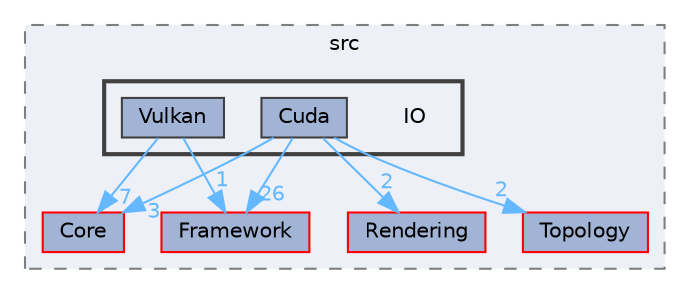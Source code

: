 digraph "D:/Peridyno/peridyno/src/IO"
{
 // LATEX_PDF_SIZE
  bgcolor="transparent";
  edge [fontname=Helvetica,fontsize=10,labelfontname=Helvetica,labelfontsize=10];
  node [fontname=Helvetica,fontsize=10,shape=box,height=0.2,width=0.4];
  compound=true
  subgraph clusterdir_6a6e80a0c5c1b65cddfc9bdbf102d730 {
    graph [ bgcolor="#edf0f7", pencolor="grey50", label="src", fontname=Helvetica,fontsize=10 style="filled,dashed", URL="dir_6a6e80a0c5c1b65cddfc9bdbf102d730.html",tooltip=""]
  dir_18ab09de471ddf4a6c726bf6f36eb1c9 [label="Core", fillcolor="#a2b4d6", color="red", style="filled", URL="dir_18ab09de471ddf4a6c726bf6f36eb1c9.html",tooltip=""];
  dir_72c161997c5186b0a4bbf39a44809cf4 [label="Framework", fillcolor="#a2b4d6", color="red", style="filled", URL="dir_72c161997c5186b0a4bbf39a44809cf4.html",tooltip=""];
  dir_764a12c72bc3d9052d5e3ebe390f3c27 [label="Rendering", fillcolor="#a2b4d6", color="red", style="filled", URL="dir_764a12c72bc3d9052d5e3ebe390f3c27.html",tooltip=""];
  dir_7ded34adb3e08c5a039f89f629ad7b33 [label="Topology", fillcolor="#a2b4d6", color="red", style="filled", URL="dir_7ded34adb3e08c5a039f89f629ad7b33.html",tooltip=""];
  subgraph clusterdir_ad704191c13ee5eda64786a6ffabcfdc {
    graph [ bgcolor="#edf0f7", pencolor="grey25", label="", fontname=Helvetica,fontsize=10 style="filled,bold", URL="dir_ad704191c13ee5eda64786a6ffabcfdc.html",tooltip=""]
    dir_ad704191c13ee5eda64786a6ffabcfdc [shape=plaintext, label="IO"];
  dir_5557c3576ebd66d2fcdc252e7cd37aae [label="Cuda", fillcolor="#a2b4d6", color="grey25", style="filled", URL="dir_5557c3576ebd66d2fcdc252e7cd37aae.html",tooltip=""];
  dir_db3acc5be4f5c3bc75416a47725d7ff3 [label="Vulkan", fillcolor="#a2b4d6", color="grey25", style="filled", URL="dir_db3acc5be4f5c3bc75416a47725d7ff3.html",tooltip=""];
  }
  }
  dir_5557c3576ebd66d2fcdc252e7cd37aae->dir_18ab09de471ddf4a6c726bf6f36eb1c9 [headlabel="3", labeldistance=1.5 headhref="dir_000018_000014.html" href="dir_000018_000014.html" color="steelblue1" fontcolor="steelblue1"];
  dir_5557c3576ebd66d2fcdc252e7cd37aae->dir_72c161997c5186b0a4bbf39a44809cf4 [headlabel="26", labeldistance=1.5 headhref="dir_000018_000027.html" href="dir_000018_000027.html" color="steelblue1" fontcolor="steelblue1"];
  dir_5557c3576ebd66d2fcdc252e7cd37aae->dir_764a12c72bc3d9052d5e3ebe390f3c27 [headlabel="2", labeldistance=1.5 headhref="dir_000018_000072.html" href="dir_000018_000072.html" color="steelblue1" fontcolor="steelblue1"];
  dir_5557c3576ebd66d2fcdc252e7cd37aae->dir_7ded34adb3e08c5a039f89f629ad7b33 [headlabel="2", labeldistance=1.5 headhref="dir_000018_000081.html" href="dir_000018_000081.html" color="steelblue1" fontcolor="steelblue1"];
  dir_db3acc5be4f5c3bc75416a47725d7ff3->dir_18ab09de471ddf4a6c726bf6f36eb1c9 [headlabel="7", labeldistance=1.5 headhref="dir_000092_000014.html" href="dir_000092_000014.html" color="steelblue1" fontcolor="steelblue1"];
  dir_db3acc5be4f5c3bc75416a47725d7ff3->dir_72c161997c5186b0a4bbf39a44809cf4 [headlabel="1", labeldistance=1.5 headhref="dir_000092_000027.html" href="dir_000092_000027.html" color="steelblue1" fontcolor="steelblue1"];
}
